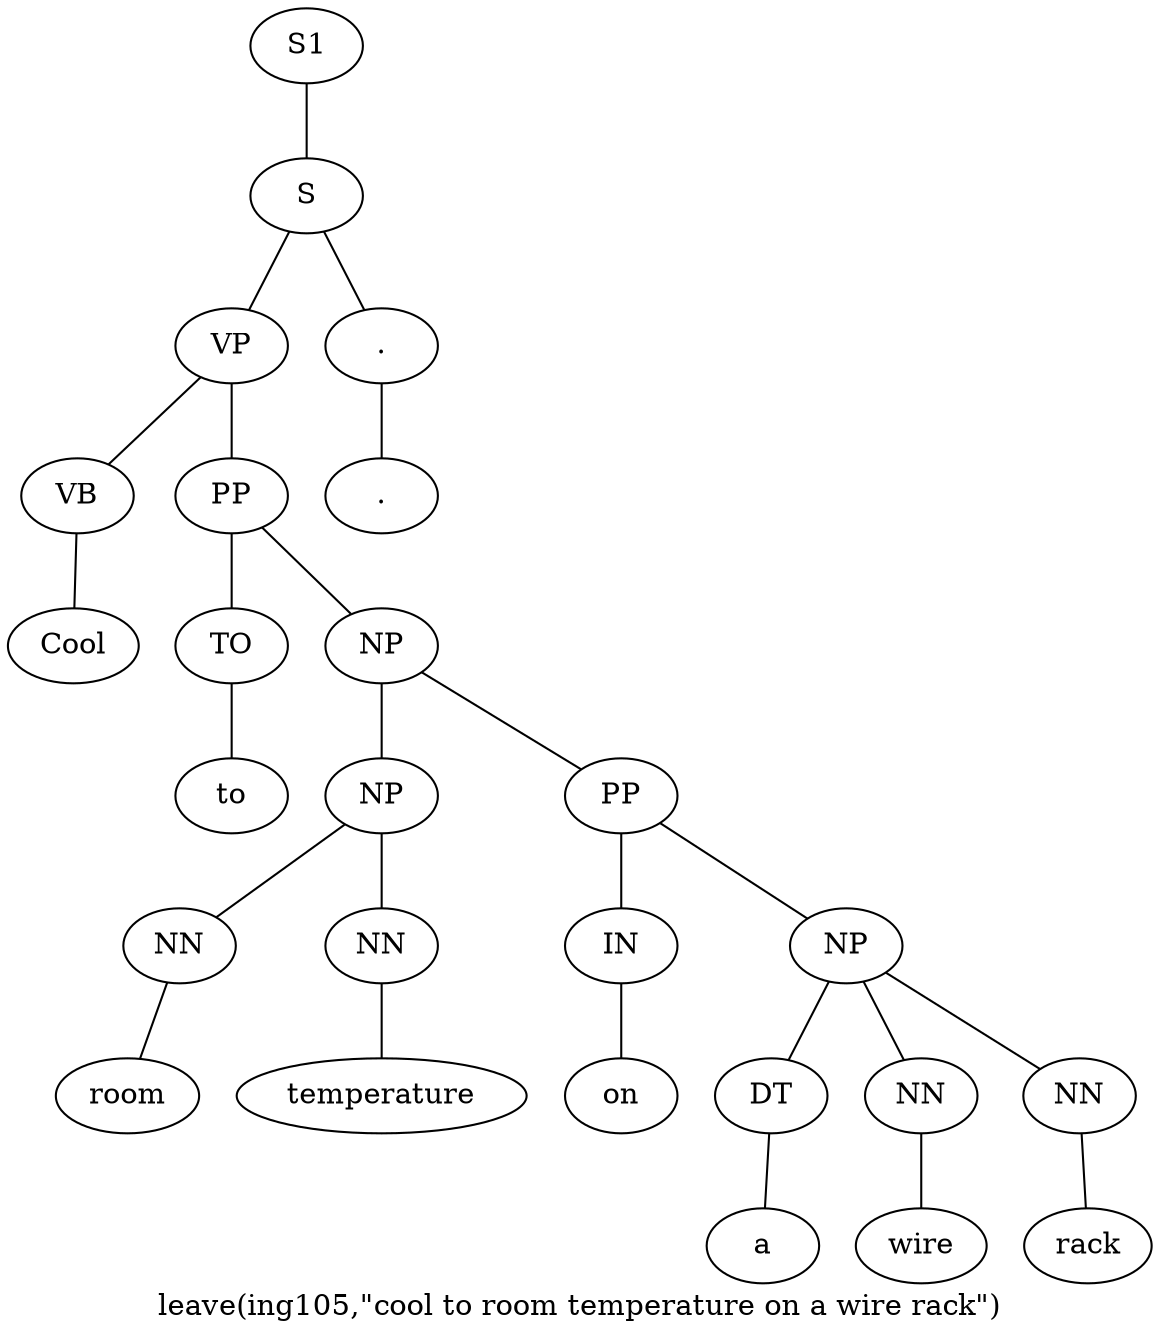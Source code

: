 graph SyntaxGraph {
	label = "leave(ing105,\"cool to room temperature on a wire rack\")";
	Node0 [label="S1"];
	Node1 [label="S"];
	Node2 [label="VP"];
	Node3 [label="VB"];
	Node4 [label="Cool"];
	Node5 [label="PP"];
	Node6 [label="TO"];
	Node7 [label="to"];
	Node8 [label="NP"];
	Node9 [label="NP"];
	Node10 [label="NN"];
	Node11 [label="room"];
	Node12 [label="NN"];
	Node13 [label="temperature"];
	Node14 [label="PP"];
	Node15 [label="IN"];
	Node16 [label="on"];
	Node17 [label="NP"];
	Node18 [label="DT"];
	Node19 [label="a"];
	Node20 [label="NN"];
	Node21 [label="wire"];
	Node22 [label="NN"];
	Node23 [label="rack"];
	Node24 [label="."];
	Node25 [label="."];

	Node0 -- Node1;
	Node1 -- Node2;
	Node1 -- Node24;
	Node2 -- Node3;
	Node2 -- Node5;
	Node3 -- Node4;
	Node5 -- Node6;
	Node5 -- Node8;
	Node6 -- Node7;
	Node8 -- Node9;
	Node8 -- Node14;
	Node9 -- Node10;
	Node9 -- Node12;
	Node10 -- Node11;
	Node12 -- Node13;
	Node14 -- Node15;
	Node14 -- Node17;
	Node15 -- Node16;
	Node17 -- Node18;
	Node17 -- Node20;
	Node17 -- Node22;
	Node18 -- Node19;
	Node20 -- Node21;
	Node22 -- Node23;
	Node24 -- Node25;
}